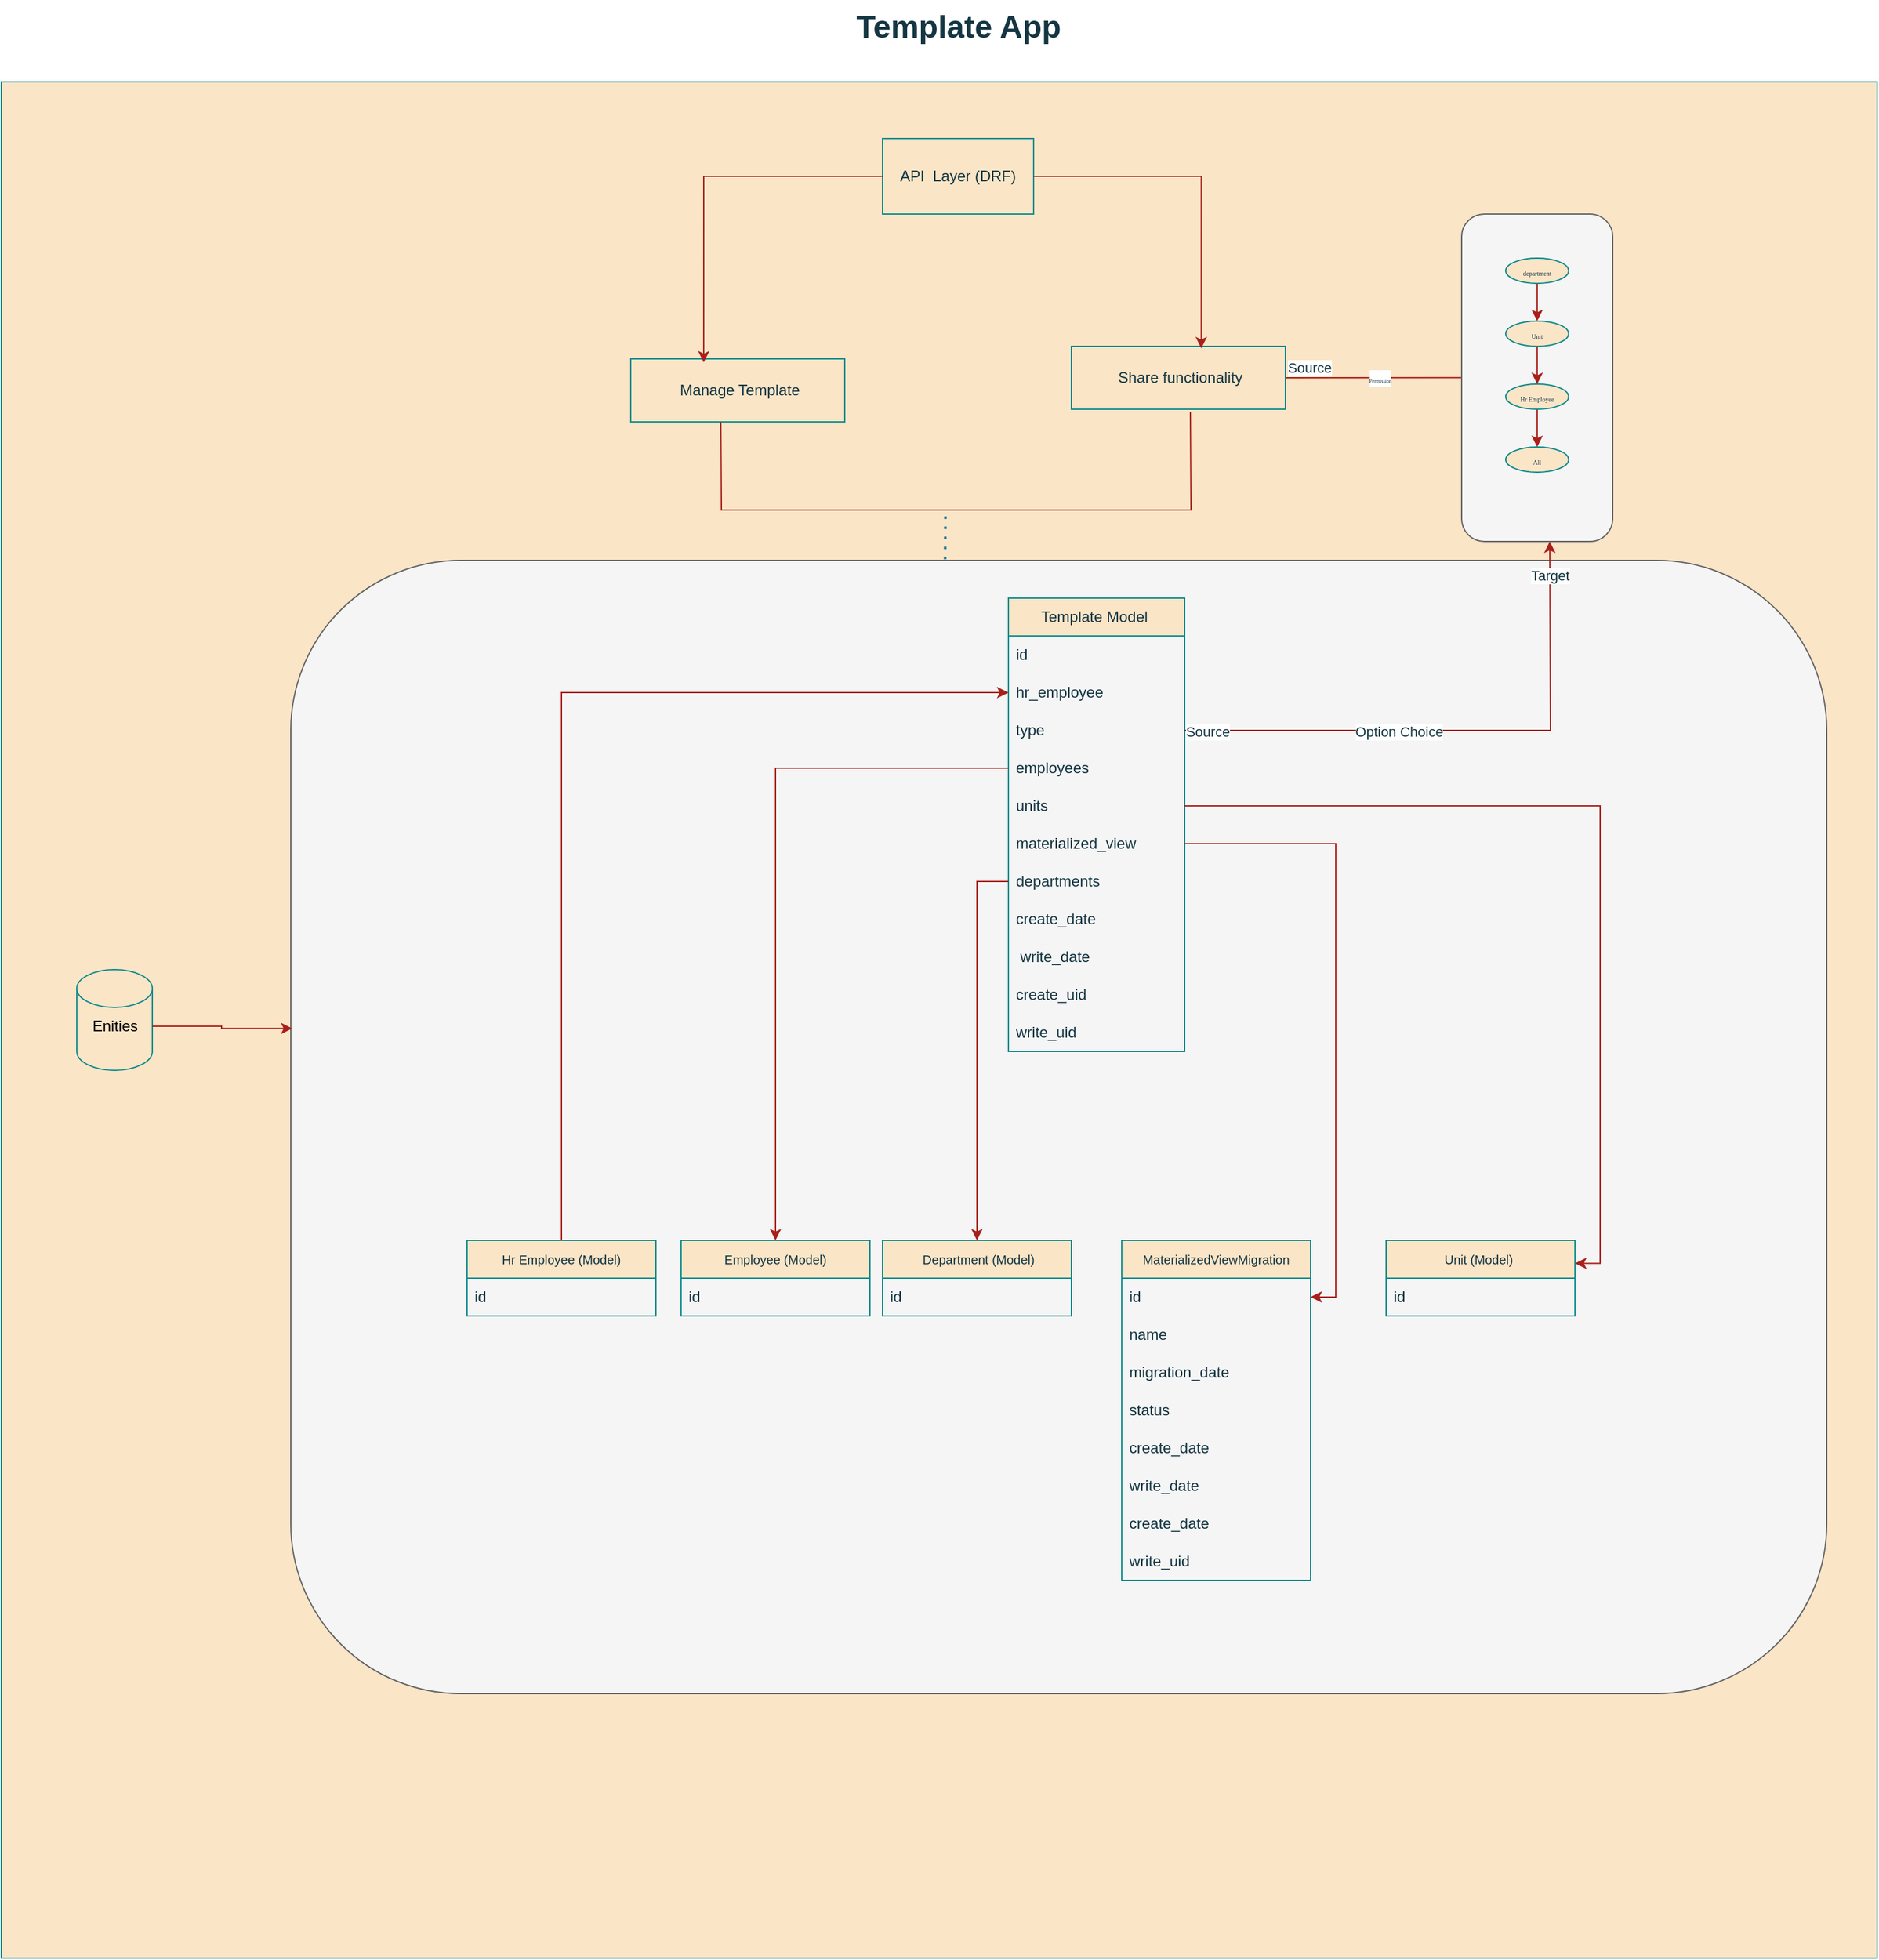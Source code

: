 <mxfile version="26.0.16">
  <diagram name="Page-1" id="007UeYPAoFnlW-ycTlNl">
    <mxGraphModel dx="4435" dy="2230" grid="1" gridSize="10" guides="1" tooltips="1" connect="1" arrows="1" fold="1" page="1" pageScale="1" pageWidth="850" pageHeight="1100" math="0" shadow="0">
      <root>
        <mxCell id="0" />
        <mxCell id="1" parent="0" />
        <mxCell id="1X-0YN_z9w1jKtuvNjcq-140" value="" style="group" vertex="1" connectable="0" parent="1">
          <mxGeometry x="-290" y="340" width="1490" height="1555" as="geometry" />
        </mxCell>
        <mxCell id="1X-0YN_z9w1jKtuvNjcq-1" value="" style="whiteSpace=wrap;html=1;aspect=fixed;labelPosition=center;verticalLabelPosition=top;align=center;verticalAlign=bottom;fontFamily=Helvetica;labelBackgroundColor=none;fillColor=#FAE5C7;strokeColor=#0F8B8D;fontColor=#143642;" vertex="1" parent="1X-0YN_z9w1jKtuvNjcq-140">
          <mxGeometry y="65" width="1490" height="1490" as="geometry" />
        </mxCell>
        <mxCell id="1X-0YN_z9w1jKtuvNjcq-2" value="&lt;font style=&quot;font-size: 25px;&quot;&gt;&lt;b&gt;Template App&lt;/b&gt;&lt;/font&gt;" style="text;html=1;align=center;verticalAlign=middle;resizable=0;points=[];autosize=1;strokeColor=none;fillColor=none;labelBackgroundColor=none;fontColor=#143642;" vertex="1" parent="1X-0YN_z9w1jKtuvNjcq-140">
          <mxGeometry x="665" width="190" height="40" as="geometry" />
        </mxCell>
        <mxCell id="1X-0YN_z9w1jKtuvNjcq-5" value="API&amp;nbsp; Layer (DRF)" style="rounded=0;whiteSpace=wrap;html=1;labelBackgroundColor=none;fillColor=#FAE5C7;strokeColor=#0F8B8D;fontColor=#143642;" vertex="1" parent="1X-0YN_z9w1jKtuvNjcq-140">
          <mxGeometry x="700" y="110" width="120" height="60" as="geometry" />
        </mxCell>
        <mxCell id="1X-0YN_z9w1jKtuvNjcq-6" value="&lt;span data-teams=&quot;true&quot;&gt;&amp;nbsp;Manage Template&lt;/span&gt;" style="rounded=0;whiteSpace=wrap;html=1;labelBackgroundColor=none;fillColor=#FAE5C7;strokeColor=#0F8B8D;fontColor=#143642;" vertex="1" parent="1X-0YN_z9w1jKtuvNjcq-140">
          <mxGeometry x="500" y="285" width="170" height="50" as="geometry" />
        </mxCell>
        <mxCell id="1X-0YN_z9w1jKtuvNjcq-8" value="&lt;span data-teams=&quot;true&quot;&gt;&amp;nbsp;Share functionality&lt;/span&gt;" style="rounded=0;whiteSpace=wrap;html=1;labelBackgroundColor=none;fillColor=#FAE5C7;strokeColor=#0F8B8D;fontColor=#143642;" vertex="1" parent="1X-0YN_z9w1jKtuvNjcq-140">
          <mxGeometry x="850" y="275" width="170" height="50" as="geometry" />
        </mxCell>
        <mxCell id="1X-0YN_z9w1jKtuvNjcq-63" value="" style="rounded=1;whiteSpace=wrap;html=1;strokeColor=#666666;fillColor=#f5f5f5;fontColor=#333333;" vertex="1" parent="1X-0YN_z9w1jKtuvNjcq-140">
          <mxGeometry x="230" y="445" width="1220" height="900" as="geometry" />
        </mxCell>
        <mxCell id="1X-0YN_z9w1jKtuvNjcq-36" value="Template Model&amp;nbsp;" style="swimlane;fontStyle=0;childLayout=stackLayout;horizontal=1;startSize=30;horizontalStack=0;resizeParent=1;resizeParentMax=0;resizeLast=0;collapsible=1;marginBottom=0;whiteSpace=wrap;html=1;strokeColor=#0F8B8D;fontColor=#143642;fillColor=#FAE5C7;" vertex="1" parent="1X-0YN_z9w1jKtuvNjcq-140">
          <mxGeometry x="800" y="475" width="140" height="360" as="geometry" />
        </mxCell>
        <mxCell id="1X-0YN_z9w1jKtuvNjcq-37" value="id" style="text;strokeColor=none;fillColor=none;align=left;verticalAlign=middle;spacingLeft=4;spacingRight=4;overflow=hidden;points=[[0,0.5],[1,0.5]];portConstraint=eastwest;rotatable=0;whiteSpace=wrap;html=1;fontColor=#143642;" vertex="1" parent="1X-0YN_z9w1jKtuvNjcq-36">
          <mxGeometry y="30" width="140" height="30" as="geometry" />
        </mxCell>
        <mxCell id="1X-0YN_z9w1jKtuvNjcq-38" value="hr_employee" style="text;strokeColor=none;fillColor=none;align=left;verticalAlign=middle;spacingLeft=4;spacingRight=4;overflow=hidden;points=[[0,0.5],[1,0.5]];portConstraint=eastwest;rotatable=0;whiteSpace=wrap;html=1;fontColor=#143642;" vertex="1" parent="1X-0YN_z9w1jKtuvNjcq-36">
          <mxGeometry y="60" width="140" height="30" as="geometry" />
        </mxCell>
        <mxCell id="1X-0YN_z9w1jKtuvNjcq-141" style="edgeStyle=orthogonalEdgeStyle;rounded=0;orthogonalLoop=1;jettySize=auto;html=1;strokeColor=#A8201A;fontColor=#143642;fillColor=#FAE5C7;" edge="1" parent="1X-0YN_z9w1jKtuvNjcq-36" source="1X-0YN_z9w1jKtuvNjcq-39">
          <mxGeometry relative="1" as="geometry">
            <mxPoint x="430" y="-45" as="targetPoint" />
          </mxGeometry>
        </mxCell>
        <mxCell id="1X-0YN_z9w1jKtuvNjcq-142" value="Option Choice" style="edgeLabel;html=1;align=center;verticalAlign=middle;resizable=0;points=[];strokeColor=#0F8B8D;fontColor=#143642;fillColor=#FAE5C7;" vertex="1" connectable="0" parent="1X-0YN_z9w1jKtuvNjcq-141">
          <mxGeometry x="-0.23" relative="1" as="geometry">
            <mxPoint y="1" as="offset" />
          </mxGeometry>
        </mxCell>
        <mxCell id="1X-0YN_z9w1jKtuvNjcq-143" value="Source" style="edgeLabel;html=1;align=center;verticalAlign=middle;resizable=0;points=[];strokeColor=#0F8B8D;fontColor=#143642;fillColor=#FAE5C7;" vertex="1" connectable="0" parent="1X-0YN_z9w1jKtuvNjcq-141">
          <mxGeometry x="-0.918" y="-1" relative="1" as="geometry">
            <mxPoint as="offset" />
          </mxGeometry>
        </mxCell>
        <mxCell id="1X-0YN_z9w1jKtuvNjcq-144" value="Target" style="edgeLabel;html=1;align=center;verticalAlign=middle;resizable=0;points=[];strokeColor=#0F8B8D;fontColor=#143642;fillColor=#FAE5C7;" vertex="1" connectable="0" parent="1X-0YN_z9w1jKtuvNjcq-141">
          <mxGeometry x="0.877" relative="1" as="geometry">
            <mxPoint as="offset" />
          </mxGeometry>
        </mxCell>
        <mxCell id="1X-0YN_z9w1jKtuvNjcq-39" value="type" style="text;strokeColor=none;fillColor=none;align=left;verticalAlign=middle;spacingLeft=4;spacingRight=4;overflow=hidden;points=[[0,0.5],[1,0.5]];portConstraint=eastwest;rotatable=0;whiteSpace=wrap;html=1;fontColor=#143642;" vertex="1" parent="1X-0YN_z9w1jKtuvNjcq-36">
          <mxGeometry y="90" width="140" height="30" as="geometry" />
        </mxCell>
        <mxCell id="1X-0YN_z9w1jKtuvNjcq-40" value="employees" style="text;strokeColor=none;fillColor=none;align=left;verticalAlign=middle;spacingLeft=4;spacingRight=4;overflow=hidden;points=[[0,0.5],[1,0.5]];portConstraint=eastwest;rotatable=0;whiteSpace=wrap;html=1;fontColor=#143642;" vertex="1" parent="1X-0YN_z9w1jKtuvNjcq-36">
          <mxGeometry y="120" width="140" height="30" as="geometry" />
        </mxCell>
        <mxCell id="1X-0YN_z9w1jKtuvNjcq-99" value="&lt;span data-teams=&quot;true&quot;&gt;units&lt;/span&gt;" style="text;strokeColor=none;fillColor=none;align=left;verticalAlign=middle;spacingLeft=4;spacingRight=4;overflow=hidden;points=[[0,0.5],[1,0.5]];portConstraint=eastwest;rotatable=0;whiteSpace=wrap;html=1;fontColor=#143642;" vertex="1" parent="1X-0YN_z9w1jKtuvNjcq-36">
          <mxGeometry y="150" width="140" height="30" as="geometry" />
        </mxCell>
        <mxCell id="1X-0YN_z9w1jKtuvNjcq-42" value="materialized_view&amp;nbsp;" style="text;strokeColor=none;fillColor=none;align=left;verticalAlign=middle;spacingLeft=4;spacingRight=4;overflow=hidden;points=[[0,0.5],[1,0.5]];portConstraint=eastwest;rotatable=0;whiteSpace=wrap;html=1;fontColor=#143642;" vertex="1" parent="1X-0YN_z9w1jKtuvNjcq-36">
          <mxGeometry y="180" width="140" height="30" as="geometry" />
        </mxCell>
        <mxCell id="1X-0YN_z9w1jKtuvNjcq-41" value="departments" style="text;strokeColor=none;fillColor=none;align=left;verticalAlign=middle;spacingLeft=4;spacingRight=4;overflow=hidden;points=[[0,0.5],[1,0.5]];portConstraint=eastwest;rotatable=0;whiteSpace=wrap;html=1;fontColor=#143642;" vertex="1" parent="1X-0YN_z9w1jKtuvNjcq-36">
          <mxGeometry y="210" width="140" height="30" as="geometry" />
        </mxCell>
        <mxCell id="1X-0YN_z9w1jKtuvNjcq-43" value="create_date&amp;nbsp;&amp;nbsp;" style="text;strokeColor=none;fillColor=none;align=left;verticalAlign=middle;spacingLeft=4;spacingRight=4;overflow=hidden;points=[[0,0.5],[1,0.5]];portConstraint=eastwest;rotatable=0;whiteSpace=wrap;html=1;fontColor=#143642;" vertex="1" parent="1X-0YN_z9w1jKtuvNjcq-36">
          <mxGeometry y="240" width="140" height="30" as="geometry" />
        </mxCell>
        <mxCell id="1X-0YN_z9w1jKtuvNjcq-44" value="&amp;nbsp;write_date&amp;nbsp;&amp;nbsp;" style="text;strokeColor=none;fillColor=none;align=left;verticalAlign=middle;spacingLeft=4;spacingRight=4;overflow=hidden;points=[[0,0.5],[1,0.5]];portConstraint=eastwest;rotatable=0;whiteSpace=wrap;html=1;fontColor=#143642;" vertex="1" parent="1X-0YN_z9w1jKtuvNjcq-36">
          <mxGeometry y="270" width="140" height="30" as="geometry" />
        </mxCell>
        <mxCell id="1X-0YN_z9w1jKtuvNjcq-45" value="create_uid" style="text;strokeColor=none;fillColor=none;align=left;verticalAlign=middle;spacingLeft=4;spacingRight=4;overflow=hidden;points=[[0,0.5],[1,0.5]];portConstraint=eastwest;rotatable=0;whiteSpace=wrap;html=1;fontColor=#143642;" vertex="1" parent="1X-0YN_z9w1jKtuvNjcq-36">
          <mxGeometry y="300" width="140" height="30" as="geometry" />
        </mxCell>
        <mxCell id="1X-0YN_z9w1jKtuvNjcq-46" value="write_uid" style="text;strokeColor=none;fillColor=none;align=left;verticalAlign=middle;spacingLeft=4;spacingRight=4;overflow=hidden;points=[[0,0.5],[1,0.5]];portConstraint=eastwest;rotatable=0;whiteSpace=wrap;html=1;fontColor=#143642;" vertex="1" parent="1X-0YN_z9w1jKtuvNjcq-36">
          <mxGeometry y="330" width="140" height="30" as="geometry" />
        </mxCell>
        <mxCell id="1X-0YN_z9w1jKtuvNjcq-51" value="&lt;font style=&quot;font-size: 10px;&quot;&gt;MaterializedViewMigration&lt;/font&gt;" style="swimlane;fontStyle=0;childLayout=stackLayout;horizontal=1;startSize=30;horizontalStack=0;resizeParent=1;resizeParentMax=0;resizeLast=0;collapsible=1;marginBottom=0;whiteSpace=wrap;html=1;strokeColor=#0F8B8D;fontColor=#143642;fillColor=#FAE5C7;" vertex="1" parent="1X-0YN_z9w1jKtuvNjcq-140">
          <mxGeometry x="890" y="985" width="150" height="270" as="geometry" />
        </mxCell>
        <mxCell id="1X-0YN_z9w1jKtuvNjcq-52" value="id" style="text;strokeColor=none;fillColor=none;align=left;verticalAlign=middle;spacingLeft=4;spacingRight=4;overflow=hidden;points=[[0,0.5],[1,0.5]];portConstraint=eastwest;rotatable=0;whiteSpace=wrap;html=1;fontColor=#143642;" vertex="1" parent="1X-0YN_z9w1jKtuvNjcq-51">
          <mxGeometry y="30" width="150" height="30" as="geometry" />
        </mxCell>
        <mxCell id="1X-0YN_z9w1jKtuvNjcq-53" value="name" style="text;strokeColor=none;fillColor=none;align=left;verticalAlign=middle;spacingLeft=4;spacingRight=4;overflow=hidden;points=[[0,0.5],[1,0.5]];portConstraint=eastwest;rotatable=0;whiteSpace=wrap;html=1;fontColor=#143642;" vertex="1" parent="1X-0YN_z9w1jKtuvNjcq-51">
          <mxGeometry y="60" width="150" height="30" as="geometry" />
        </mxCell>
        <mxCell id="1X-0YN_z9w1jKtuvNjcq-54" value="migration_date&amp;nbsp;&amp;nbsp;" style="text;strokeColor=none;fillColor=none;align=left;verticalAlign=middle;spacingLeft=4;spacingRight=4;overflow=hidden;points=[[0,0.5],[1,0.5]];portConstraint=eastwest;rotatable=0;whiteSpace=wrap;html=1;fontColor=#143642;" vertex="1" parent="1X-0YN_z9w1jKtuvNjcq-51">
          <mxGeometry y="90" width="150" height="30" as="geometry" />
        </mxCell>
        <mxCell id="1X-0YN_z9w1jKtuvNjcq-55" value="status" style="text;strokeColor=none;fillColor=none;align=left;verticalAlign=middle;spacingLeft=4;spacingRight=4;overflow=hidden;points=[[0,0.5],[1,0.5]];portConstraint=eastwest;rotatable=0;whiteSpace=wrap;html=1;fontColor=#143642;" vertex="1" parent="1X-0YN_z9w1jKtuvNjcq-51">
          <mxGeometry y="120" width="150" height="30" as="geometry" />
        </mxCell>
        <mxCell id="1X-0YN_z9w1jKtuvNjcq-56" value="create_date" style="text;strokeColor=none;fillColor=none;align=left;verticalAlign=middle;spacingLeft=4;spacingRight=4;overflow=hidden;points=[[0,0.5],[1,0.5]];portConstraint=eastwest;rotatable=0;whiteSpace=wrap;html=1;fontColor=#143642;" vertex="1" parent="1X-0YN_z9w1jKtuvNjcq-51">
          <mxGeometry y="150" width="150" height="30" as="geometry" />
        </mxCell>
        <mxCell id="1X-0YN_z9w1jKtuvNjcq-57" value="write_date&amp;nbsp; &amp;nbsp; &amp;nbsp;" style="text;strokeColor=none;fillColor=none;align=left;verticalAlign=middle;spacingLeft=4;spacingRight=4;overflow=hidden;points=[[0,0.5],[1,0.5]];portConstraint=eastwest;rotatable=0;whiteSpace=wrap;html=1;fontColor=#143642;" vertex="1" parent="1X-0YN_z9w1jKtuvNjcq-51">
          <mxGeometry y="180" width="150" height="30" as="geometry" />
        </mxCell>
        <mxCell id="1X-0YN_z9w1jKtuvNjcq-58" value="create_date&amp;nbsp;&amp;nbsp;" style="text;strokeColor=none;fillColor=none;align=left;verticalAlign=middle;spacingLeft=4;spacingRight=4;overflow=hidden;points=[[0,0.5],[1,0.5]];portConstraint=eastwest;rotatable=0;whiteSpace=wrap;html=1;fontColor=#143642;" vertex="1" parent="1X-0YN_z9w1jKtuvNjcq-51">
          <mxGeometry y="210" width="150" height="30" as="geometry" />
        </mxCell>
        <mxCell id="1X-0YN_z9w1jKtuvNjcq-62" value="write_uid&amp;nbsp;" style="text;strokeColor=none;fillColor=none;align=left;verticalAlign=middle;spacingLeft=4;spacingRight=4;overflow=hidden;points=[[0,0.5],[1,0.5]];portConstraint=eastwest;rotatable=0;whiteSpace=wrap;html=1;fontColor=#143642;" vertex="1" parent="1X-0YN_z9w1jKtuvNjcq-51">
          <mxGeometry y="240" width="150" height="30" as="geometry" />
        </mxCell>
        <mxCell id="1X-0YN_z9w1jKtuvNjcq-67" value="" style="group" vertex="1" connectable="0" parent="1X-0YN_z9w1jKtuvNjcq-140">
          <mxGeometry x="60" y="770" width="60" height="80" as="geometry" />
        </mxCell>
        <mxCell id="1X-0YN_z9w1jKtuvNjcq-66" value="" style="shape=cylinder3;whiteSpace=wrap;html=1;boundedLbl=1;backgroundOutline=1;size=15;strokeColor=#0F8B8D;fontColor=#143642;fillColor=#FAE5C7;" vertex="1" parent="1X-0YN_z9w1jKtuvNjcq-67">
          <mxGeometry width="60" height="80" as="geometry" />
        </mxCell>
        <mxCell id="1X-0YN_z9w1jKtuvNjcq-65" value="Enities" style="text;html=1;align=center;verticalAlign=middle;resizable=0;points=[];autosize=1;labelBackgroundColor=none;rounded=1;glass=0;dashed=1;dashPattern=1 1;" vertex="1" parent="1X-0YN_z9w1jKtuvNjcq-67">
          <mxGeometry y="30" width="60" height="30" as="geometry" />
        </mxCell>
        <mxCell id="1X-0YN_z9w1jKtuvNjcq-68" style="edgeStyle=orthogonalEdgeStyle;rounded=0;orthogonalLoop=1;jettySize=auto;html=1;entryX=0.001;entryY=0.413;entryDx=0;entryDy=0;entryPerimeter=0;strokeColor=#A8201A;fontColor=#143642;fillColor=#FAE5C7;" edge="1" parent="1X-0YN_z9w1jKtuvNjcq-140" source="1X-0YN_z9w1jKtuvNjcq-65" target="1X-0YN_z9w1jKtuvNjcq-63">
          <mxGeometry relative="1" as="geometry" />
        </mxCell>
        <mxCell id="1X-0YN_z9w1jKtuvNjcq-69" style="edgeStyle=orthogonalEdgeStyle;rounded=0;orthogonalLoop=1;jettySize=auto;html=1;entryX=1;entryY=0.5;entryDx=0;entryDy=0;strokeColor=#A8201A;fontColor=#143642;fillColor=#FAE5C7;" edge="1" parent="1X-0YN_z9w1jKtuvNjcq-140" source="1X-0YN_z9w1jKtuvNjcq-42" target="1X-0YN_z9w1jKtuvNjcq-52">
          <mxGeometry relative="1" as="geometry" />
        </mxCell>
        <mxCell id="1X-0YN_z9w1jKtuvNjcq-70" value="&lt;font style=&quot;font-size: 10px;&quot;&gt;&amp;nbsp;Department (Model)&lt;/font&gt;" style="swimlane;fontStyle=0;childLayout=stackLayout;horizontal=1;startSize=30;horizontalStack=0;resizeParent=1;resizeParentMax=0;resizeLast=0;collapsible=1;marginBottom=0;whiteSpace=wrap;html=1;strokeColor=#0F8B8D;fontColor=#143642;fillColor=#FAE5C7;" vertex="1" parent="1X-0YN_z9w1jKtuvNjcq-140">
          <mxGeometry x="700" y="985" width="150" height="60" as="geometry" />
        </mxCell>
        <mxCell id="1X-0YN_z9w1jKtuvNjcq-71" value="id" style="text;strokeColor=none;fillColor=none;align=left;verticalAlign=middle;spacingLeft=4;spacingRight=4;overflow=hidden;points=[[0,0.5],[1,0.5]];portConstraint=eastwest;rotatable=0;whiteSpace=wrap;html=1;fontColor=#143642;" vertex="1" parent="1X-0YN_z9w1jKtuvNjcq-70">
          <mxGeometry y="30" width="150" height="30" as="geometry" />
        </mxCell>
        <mxCell id="1X-0YN_z9w1jKtuvNjcq-79" value="&lt;font style=&quot;font-size: 10px;&quot;&gt;Employee (Model)&lt;/font&gt;" style="swimlane;fontStyle=0;childLayout=stackLayout;horizontal=1;startSize=30;horizontalStack=0;resizeParent=1;resizeParentMax=0;resizeLast=0;collapsible=1;marginBottom=0;whiteSpace=wrap;html=1;strokeColor=#0F8B8D;fontColor=#143642;fillColor=#FAE5C7;" vertex="1" parent="1X-0YN_z9w1jKtuvNjcq-140">
          <mxGeometry x="540" y="985" width="150" height="60" as="geometry" />
        </mxCell>
        <mxCell id="1X-0YN_z9w1jKtuvNjcq-80" value="id" style="text;strokeColor=none;fillColor=none;align=left;verticalAlign=middle;spacingLeft=4;spacingRight=4;overflow=hidden;points=[[0,0.5],[1,0.5]];portConstraint=eastwest;rotatable=0;whiteSpace=wrap;html=1;fontColor=#143642;" vertex="1" parent="1X-0YN_z9w1jKtuvNjcq-79">
          <mxGeometry y="30" width="150" height="30" as="geometry" />
        </mxCell>
        <mxCell id="1X-0YN_z9w1jKtuvNjcq-88" value="&lt;font style=&quot;font-size: 10px;&quot;&gt;Unit (Model)&amp;nbsp;&lt;/font&gt;" style="swimlane;fontStyle=0;childLayout=stackLayout;horizontal=1;startSize=30;horizontalStack=0;resizeParent=1;resizeParentMax=0;resizeLast=0;collapsible=1;marginBottom=0;whiteSpace=wrap;html=1;strokeColor=#0F8B8D;fontColor=#143642;fillColor=#FAE5C7;" vertex="1" parent="1X-0YN_z9w1jKtuvNjcq-140">
          <mxGeometry x="1100" y="985" width="150" height="60" as="geometry" />
        </mxCell>
        <mxCell id="1X-0YN_z9w1jKtuvNjcq-89" value="id" style="text;strokeColor=none;fillColor=none;align=left;verticalAlign=middle;spacingLeft=4;spacingRight=4;overflow=hidden;points=[[0,0.5],[1,0.5]];portConstraint=eastwest;rotatable=0;whiteSpace=wrap;html=1;fontColor=#143642;" vertex="1" parent="1X-0YN_z9w1jKtuvNjcq-88">
          <mxGeometry y="30" width="150" height="30" as="geometry" />
        </mxCell>
        <mxCell id="1X-0YN_z9w1jKtuvNjcq-97" style="edgeStyle=orthogonalEdgeStyle;rounded=0;orthogonalLoop=1;jettySize=auto;html=1;strokeColor=#A8201A;fontColor=#143642;fillColor=#FAE5C7;" edge="1" parent="1X-0YN_z9w1jKtuvNjcq-140" source="1X-0YN_z9w1jKtuvNjcq-40" target="1X-0YN_z9w1jKtuvNjcq-79">
          <mxGeometry relative="1" as="geometry" />
        </mxCell>
        <mxCell id="1X-0YN_z9w1jKtuvNjcq-100" style="edgeStyle=orthogonalEdgeStyle;rounded=0;orthogonalLoop=1;jettySize=auto;html=1;entryX=1.001;entryY=0.304;entryDx=0;entryDy=0;entryPerimeter=0;strokeColor=#A8201A;fontColor=#143642;fillColor=#FAE5C7;" edge="1" parent="1X-0YN_z9w1jKtuvNjcq-140" source="1X-0YN_z9w1jKtuvNjcq-99" target="1X-0YN_z9w1jKtuvNjcq-88">
          <mxGeometry relative="1" as="geometry" />
        </mxCell>
        <mxCell id="1X-0YN_z9w1jKtuvNjcq-103" style="edgeStyle=orthogonalEdgeStyle;rounded=0;orthogonalLoop=1;jettySize=auto;html=1;strokeColor=#A8201A;fontColor=#143642;fillColor=#FAE5C7;" edge="1" parent="1X-0YN_z9w1jKtuvNjcq-140" source="1X-0YN_z9w1jKtuvNjcq-101" target="1X-0YN_z9w1jKtuvNjcq-38">
          <mxGeometry relative="1" as="geometry" />
        </mxCell>
        <mxCell id="1X-0YN_z9w1jKtuvNjcq-101" value="&lt;font style=&quot;font-size: 10px;&quot;&gt;Hr Employee (Model)&lt;/font&gt;" style="swimlane;fontStyle=0;childLayout=stackLayout;horizontal=1;startSize=30;horizontalStack=0;resizeParent=1;resizeParentMax=0;resizeLast=0;collapsible=1;marginBottom=0;whiteSpace=wrap;html=1;strokeColor=#0F8B8D;fontColor=#143642;fillColor=#FAE5C7;" vertex="1" parent="1X-0YN_z9w1jKtuvNjcq-140">
          <mxGeometry x="370" y="985" width="150" height="60" as="geometry" />
        </mxCell>
        <mxCell id="1X-0YN_z9w1jKtuvNjcq-102" value="id" style="text;strokeColor=none;fillColor=none;align=left;verticalAlign=middle;spacingLeft=4;spacingRight=4;overflow=hidden;points=[[0,0.5],[1,0.5]];portConstraint=eastwest;rotatable=0;whiteSpace=wrap;html=1;fontColor=#143642;" vertex="1" parent="1X-0YN_z9w1jKtuvNjcq-101">
          <mxGeometry y="30" width="150" height="30" as="geometry" />
        </mxCell>
        <mxCell id="1X-0YN_z9w1jKtuvNjcq-116" value="" style="endArrow=classic;html=1;rounded=0;strokeColor=#A8201A;fontColor=#143642;fillColor=#FAE5C7;exitX=1;exitY=0.5;exitDx=0;exitDy=0;" edge="1" parent="1X-0YN_z9w1jKtuvNjcq-140" source="1X-0YN_z9w1jKtuvNjcq-8">
          <mxGeometry relative="1" as="geometry">
            <mxPoint x="1010" y="299.84" as="sourcePoint" />
            <mxPoint x="1170" y="299.84" as="targetPoint" />
          </mxGeometry>
        </mxCell>
        <mxCell id="1X-0YN_z9w1jKtuvNjcq-117" value="&lt;font face=&quot;Lucida Console&quot; style=&quot;font-size: 4px;&quot;&gt;Permission&lt;/font&gt;" style="edgeLabel;resizable=0;html=1;;align=center;verticalAlign=middle;strokeColor=#0F8B8D;fontColor=#143642;fillColor=#FAE5C7;" connectable="0" vertex="1" parent="1X-0YN_z9w1jKtuvNjcq-116">
          <mxGeometry relative="1" as="geometry" />
        </mxCell>
        <mxCell id="1X-0YN_z9w1jKtuvNjcq-118" value="Source" style="edgeLabel;resizable=0;html=1;;align=left;verticalAlign=bottom;strokeColor=#0F8B8D;fontColor=#143642;fillColor=#FAE5C7;" connectable="0" vertex="1" parent="1X-0YN_z9w1jKtuvNjcq-116">
          <mxGeometry x="-1" relative="1" as="geometry" />
        </mxCell>
        <mxCell id="1X-0YN_z9w1jKtuvNjcq-119" value="" style="edgeLabel;resizable=0;html=1;;align=right;verticalAlign=bottom;strokeColor=#0F8B8D;fontColor=#143642;fillColor=#FAE5C7;" connectable="0" vertex="1" parent="1X-0YN_z9w1jKtuvNjcq-116">
          <mxGeometry x="1" relative="1" as="geometry">
            <mxPoint x="-10" as="offset" />
          </mxGeometry>
        </mxCell>
        <mxCell id="1X-0YN_z9w1jKtuvNjcq-120" value="" style="group" vertex="1" connectable="0" parent="1X-0YN_z9w1jKtuvNjcq-140">
          <mxGeometry x="1160" y="170" width="120" height="260" as="geometry" />
        </mxCell>
        <mxCell id="1X-0YN_z9w1jKtuvNjcq-104" value="" style="rounded=1;whiteSpace=wrap;html=1;strokeColor=#666666;fontColor=#333333;fillColor=#f5f5f5;" vertex="1" parent="1X-0YN_z9w1jKtuvNjcq-120">
          <mxGeometry width="120" height="260" as="geometry" />
        </mxCell>
        <mxCell id="1X-0YN_z9w1jKtuvNjcq-122" style="edgeStyle=orthogonalEdgeStyle;rounded=0;orthogonalLoop=1;jettySize=auto;html=1;entryX=0.5;entryY=0;entryDx=0;entryDy=0;strokeColor=#A8201A;fontColor=#143642;fillColor=#FAE5C7;" edge="1" parent="1X-0YN_z9w1jKtuvNjcq-120" source="1X-0YN_z9w1jKtuvNjcq-105" target="1X-0YN_z9w1jKtuvNjcq-106">
          <mxGeometry relative="1" as="geometry" />
        </mxCell>
        <mxCell id="1X-0YN_z9w1jKtuvNjcq-105" value="&lt;span style=&quot;font-size: 5px;&quot;&gt;&lt;font face=&quot;Lucida Console&quot;&gt;department&lt;/font&gt;&lt;/span&gt;" style="ellipse;whiteSpace=wrap;html=1;strokeColor=#0F8B8D;fontColor=#143642;fillColor=#FAE5C7;flipH=1;flipV=0;" vertex="1" parent="1X-0YN_z9w1jKtuvNjcq-120">
          <mxGeometry x="35" y="35" width="50" height="20" as="geometry" />
        </mxCell>
        <mxCell id="1X-0YN_z9w1jKtuvNjcq-123" style="edgeStyle=orthogonalEdgeStyle;rounded=0;orthogonalLoop=1;jettySize=auto;html=1;entryX=0.5;entryY=0;entryDx=0;entryDy=0;strokeColor=#A8201A;fontColor=#143642;fillColor=#FAE5C7;" edge="1" parent="1X-0YN_z9w1jKtuvNjcq-120" source="1X-0YN_z9w1jKtuvNjcq-106" target="1X-0YN_z9w1jKtuvNjcq-107">
          <mxGeometry relative="1" as="geometry" />
        </mxCell>
        <mxCell id="1X-0YN_z9w1jKtuvNjcq-106" value="&lt;span style=&quot;font-size: 5px;&quot;&gt;&lt;font face=&quot;Lucida Console&quot;&gt;Unit&lt;/font&gt;&lt;/span&gt;" style="ellipse;whiteSpace=wrap;html=1;strokeColor=#0F8B8D;fontColor=#143642;fillColor=#FAE5C7;" vertex="1" parent="1X-0YN_z9w1jKtuvNjcq-120">
          <mxGeometry x="35" y="85" width="50" height="20" as="geometry" />
        </mxCell>
        <mxCell id="1X-0YN_z9w1jKtuvNjcq-115" value="" style="edgeStyle=orthogonalEdgeStyle;rounded=0;orthogonalLoop=1;jettySize=auto;html=1;strokeColor=#A8201A;fontColor=#143642;fillColor=#FAE5C7;" edge="1" parent="1X-0YN_z9w1jKtuvNjcq-120" source="1X-0YN_z9w1jKtuvNjcq-107" target="1X-0YN_z9w1jKtuvNjcq-108">
          <mxGeometry relative="1" as="geometry" />
        </mxCell>
        <mxCell id="1X-0YN_z9w1jKtuvNjcq-107" value="&lt;span style=&quot;font-size: 5px;&quot;&gt;&lt;font face=&quot;Lucida Console&quot;&gt;Hr Employee&lt;/font&gt;&lt;/span&gt;" style="ellipse;whiteSpace=wrap;html=1;strokeColor=#0F8B8D;fontColor=#143642;fillColor=#FAE5C7;" vertex="1" parent="1X-0YN_z9w1jKtuvNjcq-120">
          <mxGeometry x="35" y="135" width="50" height="20" as="geometry" />
        </mxCell>
        <mxCell id="1X-0YN_z9w1jKtuvNjcq-108" value="&lt;span style=&quot;font-size: 5px;&quot;&gt;&lt;font face=&quot;Lucida Console&quot;&gt;All&lt;/font&gt;&lt;/span&gt;" style="ellipse;whiteSpace=wrap;html=1;strokeColor=#0F8B8D;fontColor=#143642;fillColor=#FAE5C7;" vertex="1" parent="1X-0YN_z9w1jKtuvNjcq-120">
          <mxGeometry x="35" y="185" width="50" height="20" as="geometry" />
        </mxCell>
        <mxCell id="1X-0YN_z9w1jKtuvNjcq-124" style="edgeStyle=orthogonalEdgeStyle;rounded=0;orthogonalLoop=1;jettySize=auto;html=1;entryX=0.341;entryY=0.056;entryDx=0;entryDy=0;entryPerimeter=0;strokeColor=#A8201A;fontColor=#143642;fillColor=#FAE5C7;" edge="1" parent="1X-0YN_z9w1jKtuvNjcq-140" source="1X-0YN_z9w1jKtuvNjcq-5" target="1X-0YN_z9w1jKtuvNjcq-6">
          <mxGeometry relative="1" as="geometry" />
        </mxCell>
        <mxCell id="1X-0YN_z9w1jKtuvNjcq-132" style="edgeStyle=orthogonalEdgeStyle;rounded=0;orthogonalLoop=1;jettySize=auto;html=1;exitX=1;exitY=0.5;exitDx=0;exitDy=0;entryX=0.607;entryY=0.032;entryDx=0;entryDy=0;entryPerimeter=0;strokeColor=#A8201A;fontColor=#143642;fillColor=#FAE5C7;" edge="1" parent="1X-0YN_z9w1jKtuvNjcq-140" source="1X-0YN_z9w1jKtuvNjcq-5" target="1X-0YN_z9w1jKtuvNjcq-8">
          <mxGeometry relative="1" as="geometry" />
        </mxCell>
        <mxCell id="1X-0YN_z9w1jKtuvNjcq-135" value="" style="endArrow=none;html=1;rounded=0;strokeColor=#A8201A;fontColor=#143642;fillColor=#FAE5C7;entryX=0.556;entryY=1.048;entryDx=0;entryDy=0;entryPerimeter=0;exitX=0.421;exitY=1.004;exitDx=0;exitDy=0;exitPerimeter=0;" edge="1" parent="1X-0YN_z9w1jKtuvNjcq-140" source="1X-0YN_z9w1jKtuvNjcq-6" target="1X-0YN_z9w1jKtuvNjcq-8">
          <mxGeometry width="50" height="50" relative="1" as="geometry">
            <mxPoint x="770" y="465" as="sourcePoint" />
            <mxPoint x="820" y="415" as="targetPoint" />
            <Array as="points">
              <mxPoint x="572" y="405" />
              <mxPoint x="945" y="405" />
            </Array>
          </mxGeometry>
        </mxCell>
        <mxCell id="1X-0YN_z9w1jKtuvNjcq-136" value="" style="endArrow=none;dashed=1;html=1;dashPattern=1 3;strokeWidth=2;rounded=0;fontColor=#143642;fillColor=#b1ddf0;strokeColor=#10739e;exitX=0.426;exitY=-0.001;exitDx=0;exitDy=0;exitPerimeter=0;" edge="1" parent="1X-0YN_z9w1jKtuvNjcq-140" source="1X-0YN_z9w1jKtuvNjcq-63">
          <mxGeometry width="50" height="50" relative="1" as="geometry">
            <mxPoint x="740" y="475" as="sourcePoint" />
            <mxPoint x="750" y="405" as="targetPoint" />
          </mxGeometry>
        </mxCell>
        <mxCell id="1X-0YN_z9w1jKtuvNjcq-98" style="edgeStyle=orthogonalEdgeStyle;rounded=0;orthogonalLoop=1;jettySize=auto;html=1;strokeColor=#A8201A;fontColor=#143642;fillColor=#FAE5C7;" edge="1" parent="1X-0YN_z9w1jKtuvNjcq-140" source="1X-0YN_z9w1jKtuvNjcq-41" target="1X-0YN_z9w1jKtuvNjcq-70">
          <mxGeometry relative="1" as="geometry" />
        </mxCell>
      </root>
    </mxGraphModel>
  </diagram>
</mxfile>
